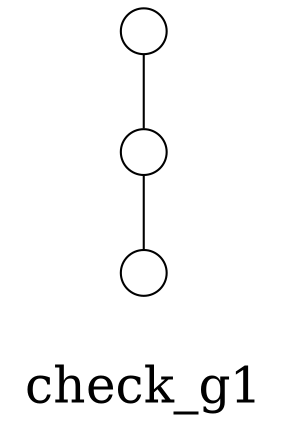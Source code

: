 /*****
check_g1
*****/

graph G {
  graph [splines=false overlap=false]
  node  [shape=ellipse, width=0.3, height=0.3, label=""]
  1 ;
  5 ;
  32 ;
  1 -- 5;
  5 -- 32;
  label = "\ncheck_g1\n";  fontsize=24;
}
